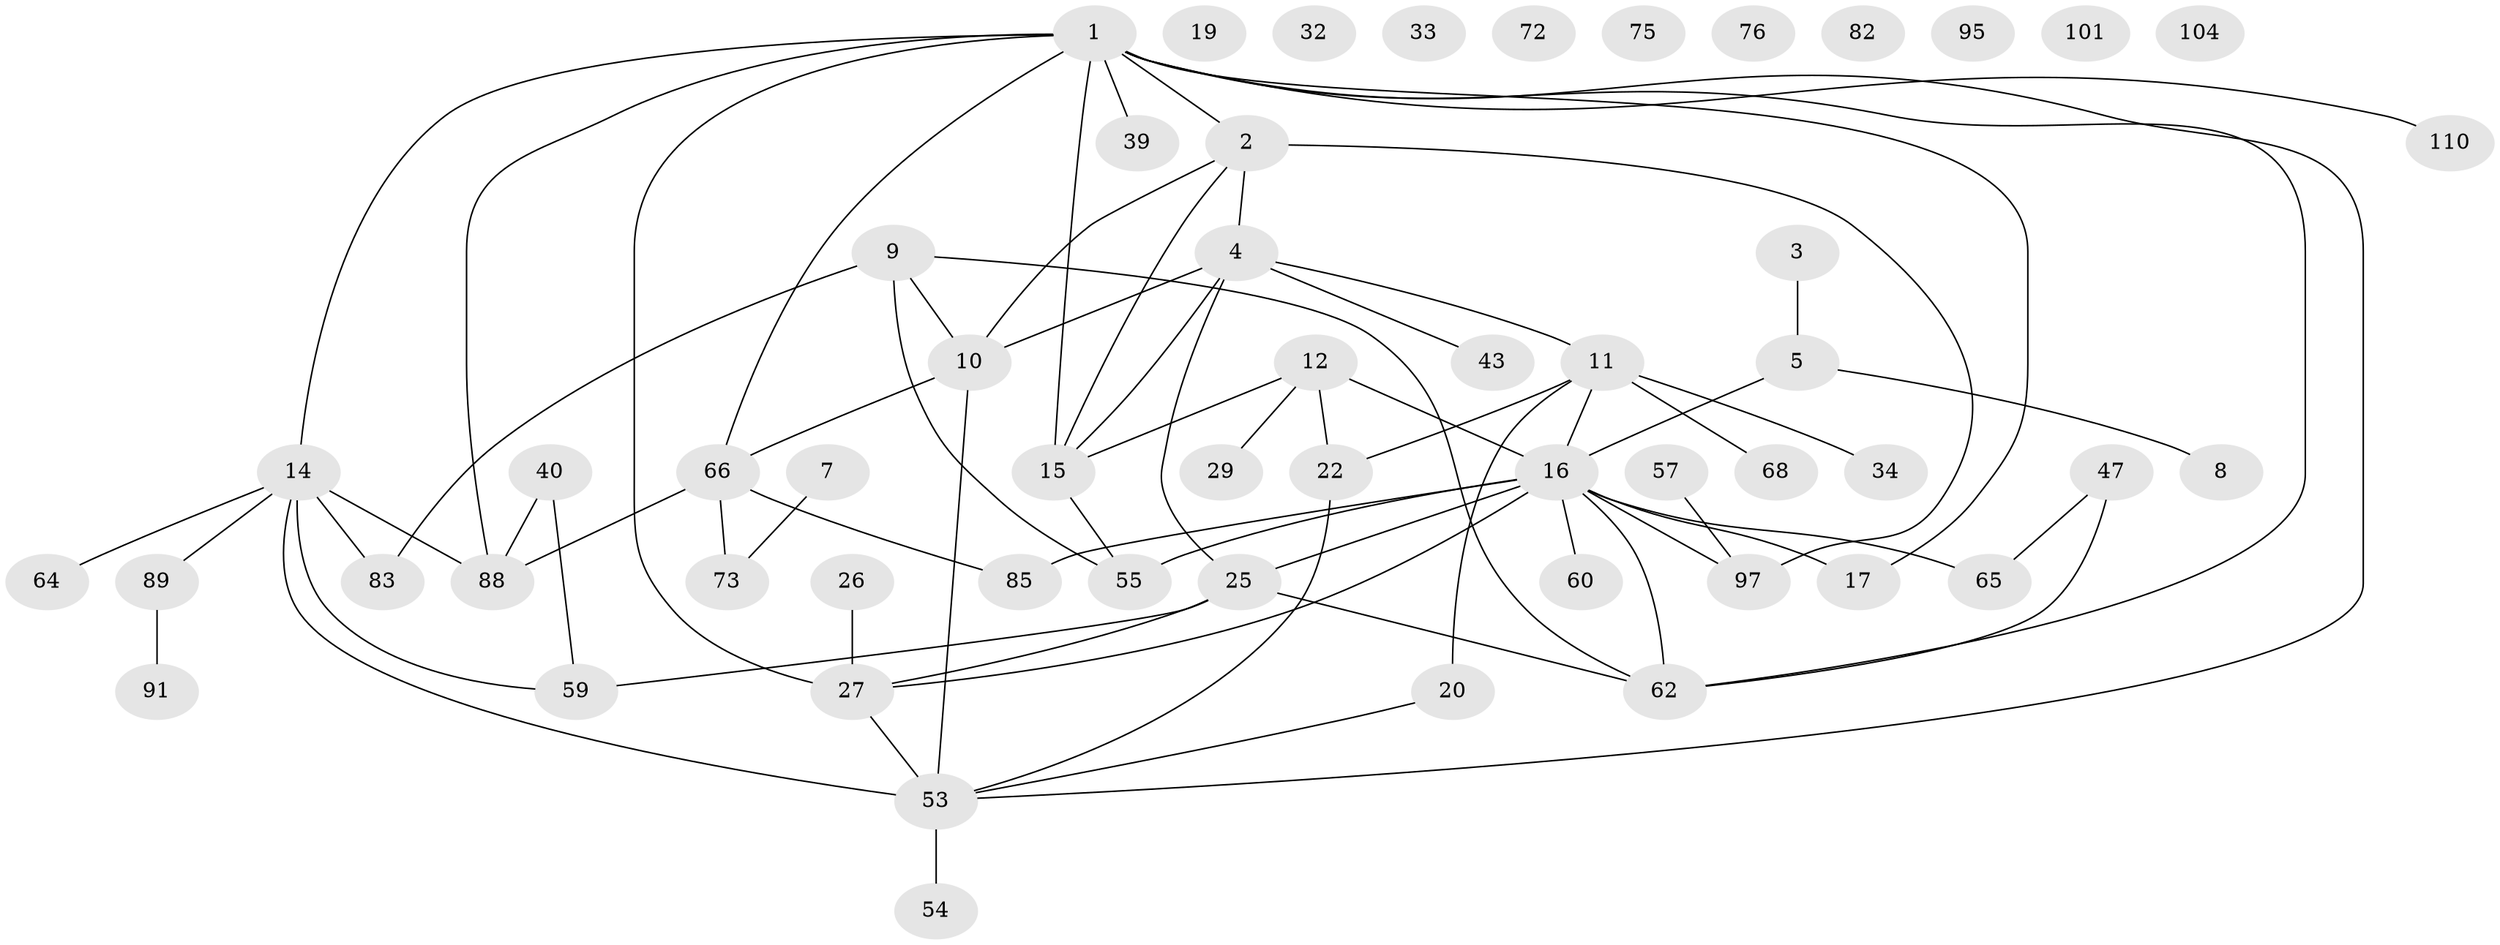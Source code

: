 // original degree distribution, {2: 0.2909090909090909, 1: 0.18181818181818182, 5: 0.08181818181818182, 3: 0.24545454545454545, 4: 0.10909090909090909, 6: 0.00909090909090909, 0: 0.08181818181818182}
// Generated by graph-tools (version 1.1) at 2025/16/03/04/25 18:16:33]
// undirected, 55 vertices, 72 edges
graph export_dot {
graph [start="1"]
  node [color=gray90,style=filled];
  1 [super="+18+13"];
  2 [super="+41+6"];
  3;
  4 [super="+21+49"];
  5 [super="+52"];
  7;
  8;
  9 [super="+84"];
  10 [super="+94"];
  11 [super="+86+28"];
  12 [super="+30"];
  14 [super="+79+37"];
  15 [super="+77+61"];
  16 [super="+36+80+56"];
  17 [super="+31"];
  19;
  20 [super="+105"];
  22 [super="+50+63"];
  25 [super="+98+93"];
  26 [super="+35"];
  27 [super="+58+45"];
  29;
  32;
  33;
  34;
  39;
  40 [super="+48"];
  43;
  47 [super="+51+106"];
  53 [super="+69"];
  54;
  55;
  57;
  59;
  60 [super="+100"];
  62 [super="+78"];
  64;
  65 [super="+71"];
  66 [super="+87"];
  68;
  72;
  73;
  75;
  76;
  82;
  83;
  85;
  88;
  89;
  91;
  95;
  97;
  101;
  104 [super="+109"];
  110;
  1 -- 17;
  1 -- 66;
  1 -- 39;
  1 -- 62;
  1 -- 27 [weight=2];
  1 -- 110;
  1 -- 2;
  1 -- 53;
  1 -- 88;
  1 -- 14;
  1 -- 15;
  2 -- 97;
  2 -- 4;
  2 -- 10;
  2 -- 15;
  3 -- 5;
  4 -- 25;
  4 -- 10;
  4 -- 11;
  4 -- 43;
  4 -- 15;
  5 -- 16;
  5 -- 8;
  7 -- 73;
  9 -- 83;
  9 -- 10;
  9 -- 62;
  9 -- 55;
  10 -- 66;
  10 -- 53;
  11 -- 68;
  11 -- 34;
  11 -- 20;
  11 -- 22;
  11 -- 16;
  12 -- 15 [weight=2];
  12 -- 29;
  12 -- 22 [weight=2];
  12 -- 16;
  14 -- 83;
  14 -- 53;
  14 -- 64;
  14 -- 88;
  14 -- 89;
  14 -- 59;
  15 -- 55;
  16 -- 97;
  16 -- 55;
  16 -- 85;
  16 -- 65;
  16 -- 17 [weight=2];
  16 -- 62;
  16 -- 27;
  16 -- 25;
  16 -- 60;
  20 -- 53;
  22 -- 53;
  25 -- 62;
  25 -- 59;
  25 -- 27;
  26 -- 27;
  27 -- 53 [weight=2];
  40 -- 59;
  40 -- 88;
  47 -- 65;
  47 -- 62;
  53 -- 54;
  57 -- 97;
  66 -- 88;
  66 -- 73;
  66 -- 85;
  89 -- 91;
}
